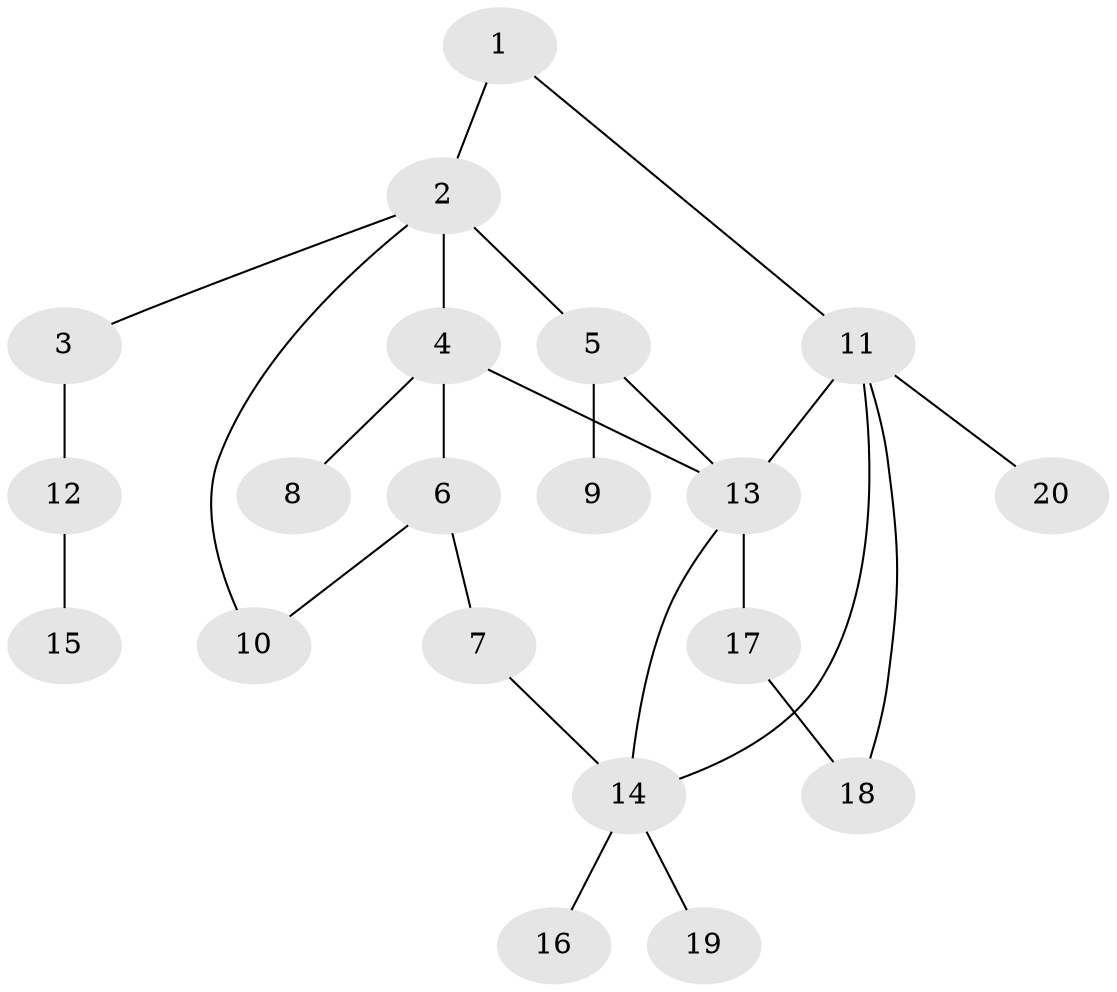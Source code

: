 // Generated by graph-tools (version 1.1) at 2025/46/02/15/25 05:46:28]
// undirected, 20 vertices, 25 edges
graph export_dot {
graph [start="1"]
  node [color=gray90,style=filled];
  1;
  2;
  3;
  4;
  5;
  6;
  7;
  8;
  9;
  10;
  11;
  12;
  13;
  14;
  15;
  16;
  17;
  18;
  19;
  20;
  1 -- 2;
  1 -- 11;
  2 -- 3;
  2 -- 4;
  2 -- 5;
  2 -- 10;
  3 -- 12;
  4 -- 6;
  4 -- 8;
  4 -- 13;
  5 -- 9;
  5 -- 13;
  6 -- 7;
  6 -- 10;
  7 -- 14;
  11 -- 13;
  11 -- 14;
  11 -- 18;
  11 -- 20;
  12 -- 15;
  13 -- 17;
  13 -- 14;
  14 -- 16;
  14 -- 19;
  17 -- 18;
}
